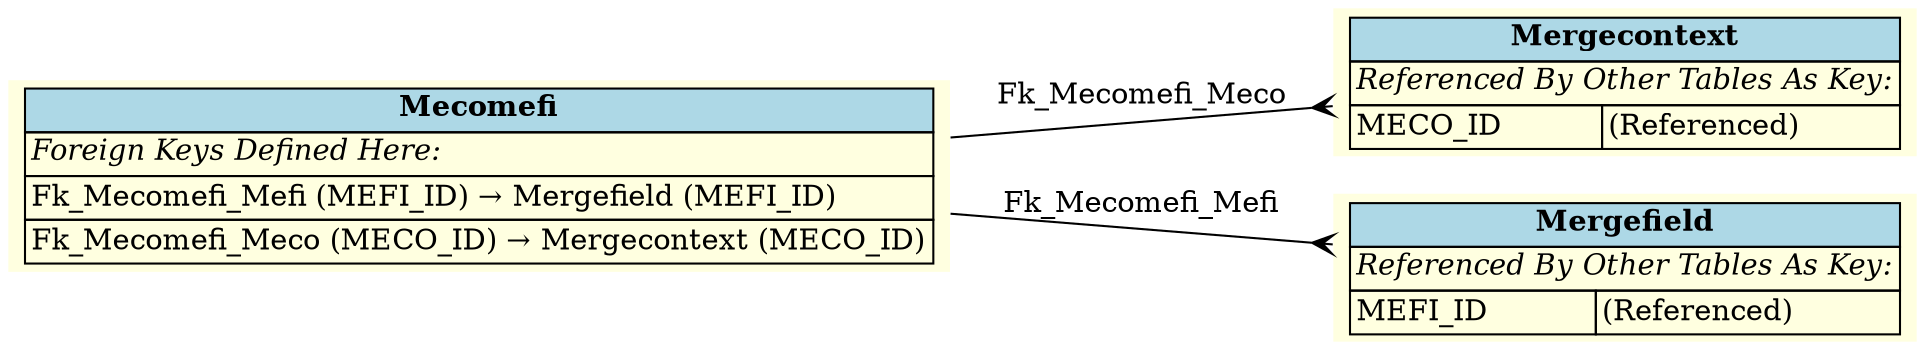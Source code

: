 digraph ERD {
  rankdir=LR;
  node [shape=plaintext, style=filled, fillcolor=lightyellow];
  edge [arrowhead=crow, arrowtail=none, dir=both, labelfontsize=10];

  "Mecomefi" [
    label=<
    <TABLE BORDER="0" CELLBORDER="1" CELLSPACING="0" BGCOLOR="lightyellow">
      <TR><TD COLSPAN="2" BGCOLOR="lightblue"><B>Mecomefi</B></TD></TR>
      <TR><TD COLSPAN="2" ALIGN="LEFT"><I>Foreign Keys Defined Here:</I></TD></TR>
      <TR><TD ALIGN="LEFT" COLSPAN="2">Fk_Mecomefi_Mefi (MEFI_ID) &rarr; Mergefield (MEFI_ID)</TD></TR>
      <TR><TD ALIGN="LEFT" COLSPAN="2">Fk_Mecomefi_Meco (MECO_ID) &rarr; Mergecontext (MECO_ID)</TD></TR>
    </TABLE>
    >
  ];

  "Mergecontext" [
    label=<
    <TABLE BORDER="0" CELLBORDER="1" CELLSPACING="0" BGCOLOR="lightyellow">
      <TR><TD COLSPAN="2" BGCOLOR="lightblue"><B>Mergecontext</B></TD></TR>
      <TR><TD COLSPAN="2" ALIGN="LEFT"><I>Referenced By Other Tables As Key:</I></TD></TR>
      <TR><TD ALIGN="LEFT">MECO_ID</TD><TD ALIGN="LEFT">(Referenced)</TD></TR>
    </TABLE>
    >
  ];

  "Mergefield" [
    label=<
    <TABLE BORDER="0" CELLBORDER="1" CELLSPACING="0" BGCOLOR="lightyellow">
      <TR><TD COLSPAN="2" BGCOLOR="lightblue"><B>Mergefield</B></TD></TR>
      <TR><TD COLSPAN="2" ALIGN="LEFT"><I>Referenced By Other Tables As Key:</I></TD></TR>
      <TR><TD ALIGN="LEFT">MEFI_ID</TD><TD ALIGN="LEFT">(Referenced)</TD></TR>
    </TABLE>
    >
  ];

  "Mecomefi" -> "Mergecontext" [label=" Fk_Mecomefi_Meco "];
  "Mecomefi" -> "Mergefield" [label=" Fk_Mecomefi_Mefi "];
}
